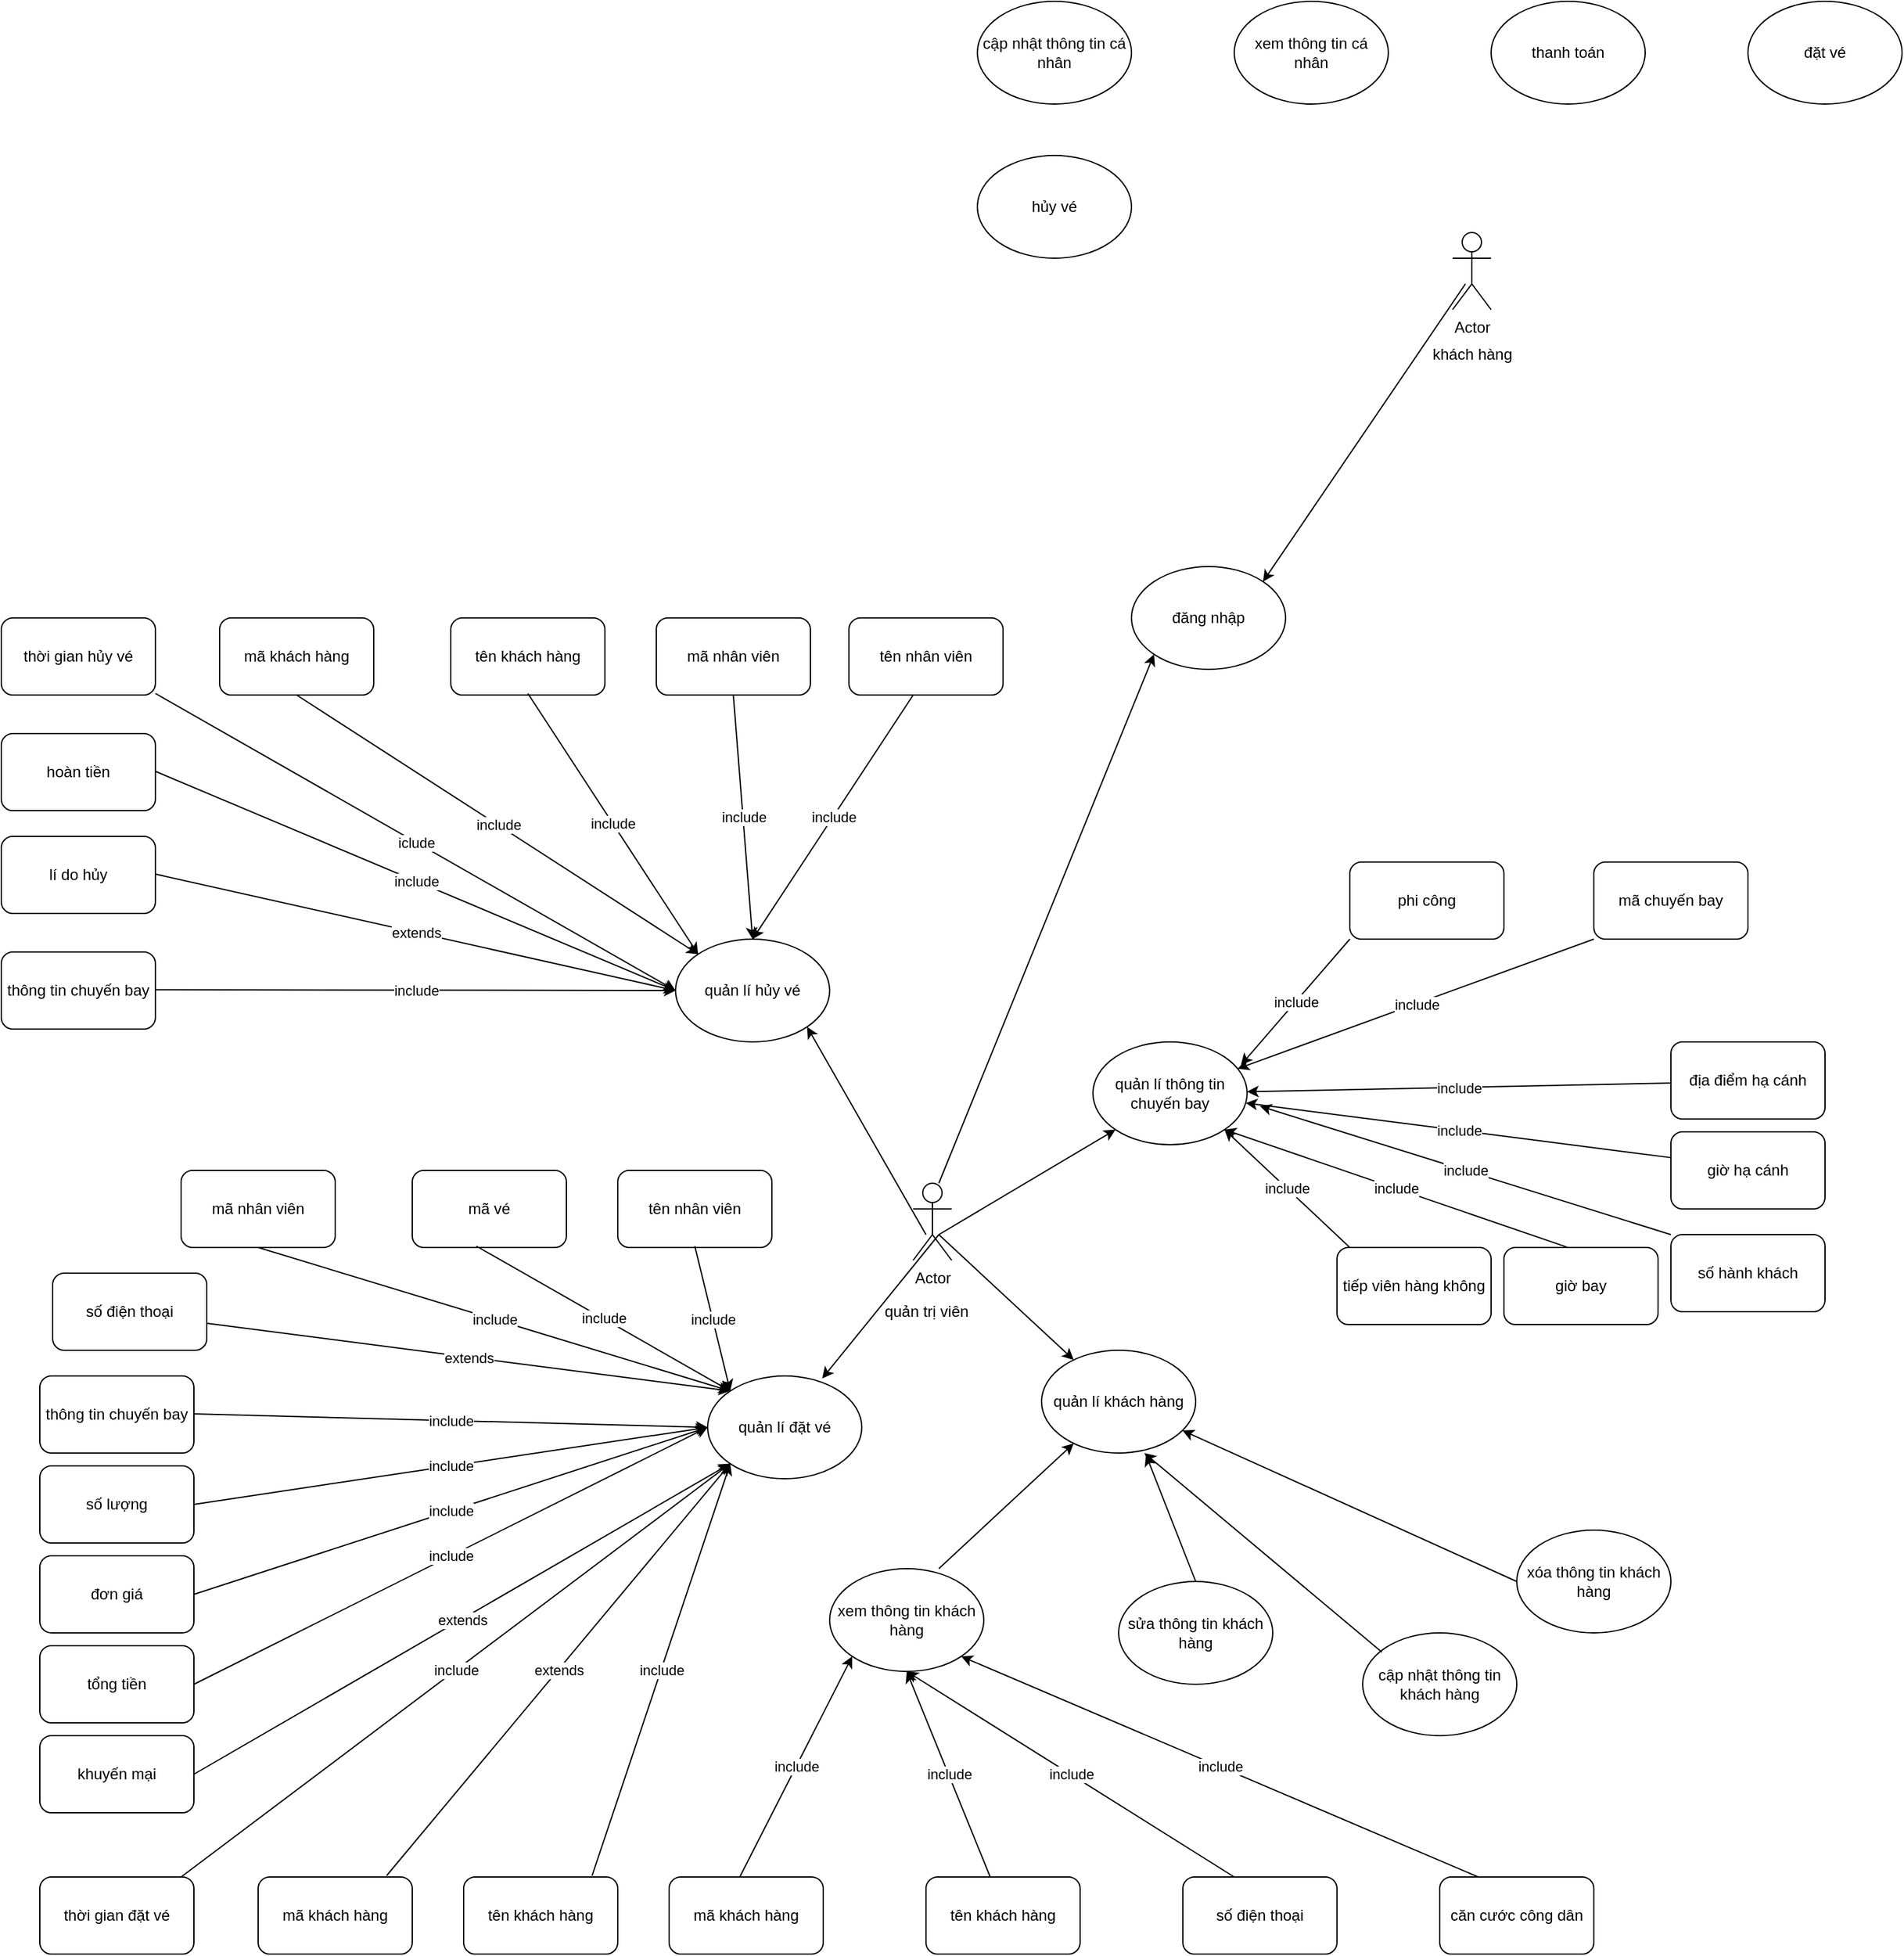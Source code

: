 <mxfile>
    <diagram id="OviwAwJIlWLO5kreHt0O" name="Page-1">
        <mxGraphModel dx="2092" dy="1663" grid="1" gridSize="10" guides="1" tooltips="1" connect="1" arrows="1" fold="1" page="1" pageScale="1" pageWidth="850" pageHeight="1100" math="0" shadow="0">
            <root>
                <mxCell id="0"/>
                <mxCell id="1" parent="0"/>
                <mxCell id="2" value="Actor" style="shape=umlActor;verticalLabelPosition=bottom;verticalAlign=top;html=1;outlineConnect=0;" parent="1" vertex="1">
                    <mxGeometry x="110" y="160" width="30" height="60" as="geometry"/>
                </mxCell>
                <mxCell id="3" value="quản trị viên" style="text;html=1;align=center;verticalAlign=middle;resizable=0;points=[];autosize=1;strokeColor=none;fillColor=none;" parent="1" vertex="1">
                    <mxGeometry x="75" y="245" width="90" height="30" as="geometry"/>
                </mxCell>
                <mxCell id="4" value="quản lí khách hàng" style="ellipse;whiteSpace=wrap;html=1;" parent="1" vertex="1">
                    <mxGeometry x="210" y="290" width="120" height="80" as="geometry"/>
                </mxCell>
                <mxCell id="5" value="quản lí thông tin chuyến bay" style="ellipse;whiteSpace=wrap;html=1;" parent="1" vertex="1">
                    <mxGeometry x="250" y="50" width="120" height="80" as="geometry"/>
                </mxCell>
                <mxCell id="6" value="quản lí đặt vé" style="ellipse;whiteSpace=wrap;html=1;" parent="1" vertex="1">
                    <mxGeometry x="-50" y="310" width="120" height="80" as="geometry"/>
                </mxCell>
                <mxCell id="7" value="" style="endArrow=classic;html=1;entryX=0.743;entryY=0.025;entryDx=0;entryDy=0;entryPerimeter=0;" parent="1" target="6" edge="1">
                    <mxGeometry width="50" height="50" relative="1" as="geometry">
                        <mxPoint x="130" y="200" as="sourcePoint"/>
                        <mxPoint x="180" y="150" as="targetPoint"/>
                    </mxGeometry>
                </mxCell>
                <mxCell id="8" value="" style="endArrow=classic;html=1;" parent="1" target="4" edge="1">
                    <mxGeometry width="50" height="50" relative="1" as="geometry">
                        <mxPoint x="130" y="200" as="sourcePoint"/>
                        <mxPoint x="180" y="150" as="targetPoint"/>
                    </mxGeometry>
                </mxCell>
                <mxCell id="9" value="" style="endArrow=classic;html=1;entryX=0;entryY=1;entryDx=0;entryDy=0;" parent="1" target="5" edge="1">
                    <mxGeometry width="50" height="50" relative="1" as="geometry">
                        <mxPoint x="130" y="200" as="sourcePoint"/>
                        <mxPoint x="180" y="150" as="targetPoint"/>
                    </mxGeometry>
                </mxCell>
                <mxCell id="10" value="phi công" style="rounded=1;whiteSpace=wrap;html=1;" parent="1" vertex="1">
                    <mxGeometry x="450" y="-90" width="120" height="60" as="geometry"/>
                </mxCell>
                <mxCell id="11" value="giờ bay" style="rounded=1;whiteSpace=wrap;html=1;" parent="1" vertex="1">
                    <mxGeometry x="570" y="210" width="120" height="60" as="geometry"/>
                </mxCell>
                <mxCell id="12" value="số hành khách" style="rounded=1;whiteSpace=wrap;html=1;" parent="1" vertex="1">
                    <mxGeometry x="700" y="200" width="120" height="60" as="geometry"/>
                </mxCell>
                <mxCell id="13" value="giờ hạ cánh" style="rounded=1;whiteSpace=wrap;html=1;" parent="1" vertex="1">
                    <mxGeometry x="700" y="120" width="120" height="60" as="geometry"/>
                </mxCell>
                <mxCell id="14" value="tiếp viên hàng không" style="rounded=1;whiteSpace=wrap;html=1;" parent="1" vertex="1">
                    <mxGeometry x="440" y="210" width="120" height="60" as="geometry"/>
                </mxCell>
                <mxCell id="15" value="mã chuyến bay" style="rounded=1;whiteSpace=wrap;html=1;fontStyle=0" parent="1" vertex="1">
                    <mxGeometry x="640" y="-90" width="120" height="60" as="geometry"/>
                </mxCell>
                <mxCell id="16" value="địa điểm hạ cánh" style="rounded=1;whiteSpace=wrap;html=1;" parent="1" vertex="1">
                    <mxGeometry x="700" y="50" width="120" height="60" as="geometry"/>
                </mxCell>
                <mxCell id="18" value="" style="endArrow=classic;html=1;entryX=0.96;entryY=0.225;entryDx=0;entryDy=0;entryPerimeter=0;exitX=0;exitY=1;exitDx=0;exitDy=0;" parent="1" source="10" target="5" edge="1">
                    <mxGeometry relative="1" as="geometry">
                        <mxPoint x="425" y="29" as="sourcePoint"/>
                        <mxPoint x="525" y="29" as="targetPoint"/>
                    </mxGeometry>
                </mxCell>
                <mxCell id="19" value="include" style="edgeLabel;resizable=0;html=1;align=center;verticalAlign=middle;" parent="18" connectable="0" vertex="1">
                    <mxGeometry relative="1" as="geometry"/>
                </mxCell>
                <mxCell id="20" value="" style="endArrow=classic;html=1;exitX=0;exitY=1;exitDx=0;exitDy=0;" parent="1" target="5" edge="1">
                    <mxGeometry relative="1" as="geometry">
                        <mxPoint x="640" y="-30" as="sourcePoint"/>
                        <mxPoint x="575.2" y="48" as="targetPoint"/>
                    </mxGeometry>
                </mxCell>
                <mxCell id="21" value="include" style="edgeLabel;resizable=0;html=1;align=center;verticalAlign=middle;" parent="20" connectable="0" vertex="1">
                    <mxGeometry relative="1" as="geometry"/>
                </mxCell>
                <mxCell id="22" value="" style="endArrow=classic;html=1;exitX=0;exitY=1;exitDx=0;exitDy=0;" parent="1" target="5" edge="1">
                    <mxGeometry relative="1" as="geometry">
                        <mxPoint x="700" y="82" as="sourcePoint"/>
                        <mxPoint x="635.2" y="160" as="targetPoint"/>
                    </mxGeometry>
                </mxCell>
                <mxCell id="23" value="include" style="edgeLabel;resizable=0;html=1;align=center;verticalAlign=middle;" parent="22" connectable="0" vertex="1">
                    <mxGeometry relative="1" as="geometry"/>
                </mxCell>
                <mxCell id="24" value="" style="endArrow=classic;html=1;entryX=1;entryY=1;entryDx=0;entryDy=0;exitX=0;exitY=1;exitDx=0;exitDy=0;" parent="1" target="5" edge="1">
                    <mxGeometry relative="1" as="geometry">
                        <mxPoint x="450" y="210" as="sourcePoint"/>
                        <mxPoint x="385.2" y="288" as="targetPoint"/>
                    </mxGeometry>
                </mxCell>
                <mxCell id="25" value="include" style="edgeLabel;resizable=0;html=1;align=center;verticalAlign=middle;" parent="24" connectable="0" vertex="1">
                    <mxGeometry relative="1" as="geometry"/>
                </mxCell>
                <mxCell id="26" value="" style="endArrow=classic;html=1;exitX=0;exitY=1;exitDx=0;exitDy=0;" parent="1" target="5" edge="1">
                    <mxGeometry relative="1" as="geometry">
                        <mxPoint x="700.07" y="140.06" as="sourcePoint"/>
                        <mxPoint x="389.999" y="130.004" as="targetPoint"/>
                    </mxGeometry>
                </mxCell>
                <mxCell id="27" value="include" style="edgeLabel;resizable=0;html=1;align=center;verticalAlign=middle;" parent="26" connectable="0" vertex="1">
                    <mxGeometry relative="1" as="geometry"/>
                </mxCell>
                <mxCell id="28" value="" style="endArrow=classic;html=1;exitX=0;exitY=1;exitDx=0;exitDy=0;" parent="1" edge="1">
                    <mxGeometry relative="1" as="geometry">
                        <mxPoint x="700" y="200" as="sourcePoint"/>
                        <mxPoint x="380" y="100" as="targetPoint"/>
                    </mxGeometry>
                </mxCell>
                <mxCell id="29" value="include" style="edgeLabel;resizable=0;html=1;align=center;verticalAlign=middle;" parent="28" connectable="0" vertex="1">
                    <mxGeometry relative="1" as="geometry"/>
                </mxCell>
                <mxCell id="30" value="" style="endArrow=classic;html=1;exitX=0;exitY=1;exitDx=0;exitDy=0;entryX=1;entryY=1;entryDx=0;entryDy=0;" parent="1" target="5" edge="1">
                    <mxGeometry relative="1" as="geometry">
                        <mxPoint x="620.07" y="210.06" as="sourcePoint"/>
                        <mxPoint x="309.999" y="200.004" as="targetPoint"/>
                    </mxGeometry>
                </mxCell>
                <mxCell id="31" value="include" style="edgeLabel;resizable=0;html=1;align=center;verticalAlign=middle;" parent="30" connectable="0" vertex="1">
                    <mxGeometry relative="1" as="geometry"/>
                </mxCell>
                <mxCell id="32" value="căn cước công dân" style="rounded=1;whiteSpace=wrap;html=1;" parent="1" vertex="1">
                    <mxGeometry x="520" y="700" width="120" height="60" as="geometry"/>
                </mxCell>
                <mxCell id="33" value="số điện thoại" style="rounded=1;whiteSpace=wrap;html=1;" parent="1" vertex="1">
                    <mxGeometry x="320" y="700" width="120" height="60" as="geometry"/>
                </mxCell>
                <mxCell id="34" value="tên khách hàng" style="rounded=1;whiteSpace=wrap;html=1;" parent="1" vertex="1">
                    <mxGeometry x="120" y="700" width="120" height="60" as="geometry"/>
                </mxCell>
                <mxCell id="35" value="mã khách hàng" style="rounded=1;whiteSpace=wrap;html=1;" parent="1" vertex="1">
                    <mxGeometry x="-80" y="700" width="120" height="60" as="geometry"/>
                </mxCell>
                <mxCell id="36" value="xem thông tin khách hàng" style="ellipse;whiteSpace=wrap;html=1;" parent="1" vertex="1">
                    <mxGeometry x="45" y="460" width="120" height="80" as="geometry"/>
                </mxCell>
                <mxCell id="37" value="cập nhật thông tin khách hàng" style="ellipse;whiteSpace=wrap;html=1;" parent="1" vertex="1">
                    <mxGeometry x="460" y="510" width="120" height="80" as="geometry"/>
                </mxCell>
                <mxCell id="38" value="xóa thông tin khách hàng" style="ellipse;whiteSpace=wrap;html=1;" parent="1" vertex="1">
                    <mxGeometry x="580" y="430" width="120" height="80" as="geometry"/>
                </mxCell>
                <mxCell id="39" value="sửa thông tin khách hàng" style="ellipse;whiteSpace=wrap;html=1;" parent="1" vertex="1">
                    <mxGeometry x="270" y="470" width="120" height="80" as="geometry"/>
                </mxCell>
                <mxCell id="40" value="" style="endArrow=classic;html=1;" parent="1" target="4" edge="1">
                    <mxGeometry width="50" height="50" relative="1" as="geometry">
                        <mxPoint x="580" y="470" as="sourcePoint"/>
                        <mxPoint x="630" y="420" as="targetPoint"/>
                    </mxGeometry>
                </mxCell>
                <mxCell id="41" value="" style="endArrow=classic;html=1;" parent="1" edge="1">
                    <mxGeometry width="50" height="50" relative="1" as="geometry">
                        <mxPoint x="475" y="525" as="sourcePoint"/>
                        <mxPoint x="290" y="370" as="targetPoint"/>
                    </mxGeometry>
                </mxCell>
                <mxCell id="42" value="" style="endArrow=classic;html=1;entryX=0.677;entryY=1.015;entryDx=0;entryDy=0;entryPerimeter=0;exitX=0.5;exitY=0;exitDx=0;exitDy=0;" parent="1" source="39" target="4" edge="1">
                    <mxGeometry width="50" height="50" relative="1" as="geometry">
                        <mxPoint x="390" y="470" as="sourcePoint"/>
                        <mxPoint x="440" y="420" as="targetPoint"/>
                    </mxGeometry>
                </mxCell>
                <mxCell id="43" value="" style="endArrow=classic;html=1;" parent="1" target="4" edge="1">
                    <mxGeometry width="50" height="50" relative="1" as="geometry">
                        <mxPoint x="130" y="460" as="sourcePoint"/>
                        <mxPoint x="180" y="410" as="targetPoint"/>
                    </mxGeometry>
                </mxCell>
                <mxCell id="48" value="" style="endArrow=classic;html=1;entryX=1;entryY=1;entryDx=0;entryDy=0;" parent="1" target="36" edge="1">
                    <mxGeometry relative="1" as="geometry">
                        <mxPoint x="550" y="700" as="sourcePoint"/>
                        <mxPoint x="650" y="700" as="targetPoint"/>
                    </mxGeometry>
                </mxCell>
                <mxCell id="49" value="include" style="edgeLabel;resizable=0;html=1;align=center;verticalAlign=middle;" parent="48" connectable="0" vertex="1">
                    <mxGeometry relative="1" as="geometry"/>
                </mxCell>
                <mxCell id="50" value="" style="endArrow=classic;html=1;entryX=0.5;entryY=1;entryDx=0;entryDy=0;" parent="1" target="36" edge="1">
                    <mxGeometry relative="1" as="geometry">
                        <mxPoint x="360" y="700" as="sourcePoint"/>
                        <mxPoint x="460" y="700" as="targetPoint"/>
                    </mxGeometry>
                </mxCell>
                <mxCell id="51" value="include" style="edgeLabel;resizable=0;html=1;align=center;verticalAlign=middle;" parent="50" connectable="0" vertex="1">
                    <mxGeometry relative="1" as="geometry"/>
                </mxCell>
                <mxCell id="52" value="" style="endArrow=classic;html=1;entryX=0.5;entryY=1;entryDx=0;entryDy=0;" parent="1" target="36" edge="1">
                    <mxGeometry relative="1" as="geometry">
                        <mxPoint x="170" y="700" as="sourcePoint"/>
                        <mxPoint x="270" y="700" as="targetPoint"/>
                    </mxGeometry>
                </mxCell>
                <mxCell id="53" value="include" style="edgeLabel;resizable=0;html=1;align=center;verticalAlign=middle;" parent="52" connectable="0" vertex="1">
                    <mxGeometry relative="1" as="geometry"/>
                </mxCell>
                <mxCell id="54" value="" style="endArrow=classic;html=1;entryX=0;entryY=1;entryDx=0;entryDy=0;" parent="1" target="36" edge="1">
                    <mxGeometry relative="1" as="geometry">
                        <mxPoint x="-25" y="700" as="sourcePoint"/>
                        <mxPoint x="75" y="700" as="targetPoint"/>
                    </mxGeometry>
                </mxCell>
                <mxCell id="55" value="include" style="edgeLabel;resizable=0;html=1;align=center;verticalAlign=middle;" parent="54" connectable="0" vertex="1">
                    <mxGeometry relative="1" as="geometry"/>
                </mxCell>
                <mxCell id="56" value="mã khách hàng" style="rounded=1;whiteSpace=wrap;html=1;" parent="1" vertex="1">
                    <mxGeometry x="-400" y="700" width="120" height="60" as="geometry"/>
                </mxCell>
                <mxCell id="57" value="mã nhân viên" style="rounded=1;whiteSpace=wrap;html=1;" parent="1" vertex="1">
                    <mxGeometry x="-460" y="150" width="120" height="60" as="geometry"/>
                </mxCell>
                <mxCell id="58" value="số lượng" style="rounded=1;whiteSpace=wrap;html=1;" parent="1" vertex="1">
                    <mxGeometry x="-570" y="380" width="120" height="60" as="geometry"/>
                </mxCell>
                <mxCell id="59" value="khuyến mại" style="rounded=1;whiteSpace=wrap;html=1;" parent="1" vertex="1">
                    <mxGeometry x="-570" y="590" width="120" height="60" as="geometry"/>
                </mxCell>
                <mxCell id="60" value="tên nhân viên" style="rounded=1;whiteSpace=wrap;html=1;" parent="1" vertex="1">
                    <mxGeometry x="-120" y="150" width="120" height="60" as="geometry"/>
                </mxCell>
                <mxCell id="61" value="tổng tiền" style="rounded=1;whiteSpace=wrap;html=1;" parent="1" vertex="1">
                    <mxGeometry x="-570" y="520" width="120" height="60" as="geometry"/>
                </mxCell>
                <mxCell id="62" value="thông tin chuyến bay" style="rounded=1;whiteSpace=wrap;html=1;" parent="1" vertex="1">
                    <mxGeometry x="-570" y="310" width="120" height="60" as="geometry"/>
                </mxCell>
                <mxCell id="63" value="mã vé" style="rounded=1;whiteSpace=wrap;html=1;" parent="1" vertex="1">
                    <mxGeometry x="-280" y="150" width="120" height="60" as="geometry"/>
                </mxCell>
                <mxCell id="64" value="đơn giá" style="rounded=1;whiteSpace=wrap;html=1;" parent="1" vertex="1">
                    <mxGeometry x="-570" y="450" width="120" height="60" as="geometry"/>
                </mxCell>
                <mxCell id="65" value="tên khách hàng" style="rounded=1;whiteSpace=wrap;html=1;" parent="1" vertex="1">
                    <mxGeometry x="-240" y="700" width="120" height="60" as="geometry"/>
                </mxCell>
                <mxCell id="66" value="số điện thoại" style="rounded=1;whiteSpace=wrap;html=1;" parent="1" vertex="1">
                    <mxGeometry x="-560" y="230" width="120" height="60" as="geometry"/>
                </mxCell>
                <mxCell id="67" value="" style="endArrow=classic;html=1;entryX=0;entryY=0.5;entryDx=0;entryDy=0;" parent="1" target="6" edge="1">
                    <mxGeometry relative="1" as="geometry">
                        <mxPoint x="-450" y="339.5" as="sourcePoint"/>
                        <mxPoint x="-350" y="339.5" as="targetPoint"/>
                    </mxGeometry>
                </mxCell>
                <mxCell id="68" value="include" style="edgeLabel;resizable=0;html=1;align=center;verticalAlign=middle;" parent="67" connectable="0" vertex="1">
                    <mxGeometry relative="1" as="geometry"/>
                </mxCell>
                <mxCell id="69" value="" style="endArrow=classic;html=1;entryX=0;entryY=0;entryDx=0;entryDy=0;" parent="1" target="6" edge="1">
                    <mxGeometry relative="1" as="geometry">
                        <mxPoint x="-440" y="269" as="sourcePoint"/>
                        <mxPoint x="-340" y="269" as="targetPoint"/>
                    </mxGeometry>
                </mxCell>
                <mxCell id="70" value="extends" style="edgeLabel;resizable=0;html=1;align=center;verticalAlign=middle;" parent="69" connectable="0" vertex="1">
                    <mxGeometry relative="1" as="geometry"/>
                </mxCell>
                <mxCell id="71" value="" style="endArrow=classic;html=1;entryX=0;entryY=0;entryDx=0;entryDy=0;" parent="1" target="6" edge="1">
                    <mxGeometry relative="1" as="geometry">
                        <mxPoint x="-400" y="210" as="sourcePoint"/>
                        <mxPoint x="-300" y="210" as="targetPoint"/>
                    </mxGeometry>
                </mxCell>
                <mxCell id="72" value="include" style="edgeLabel;resizable=0;html=1;align=center;verticalAlign=middle;" parent="71" connectable="0" vertex="1">
                    <mxGeometry relative="1" as="geometry"/>
                </mxCell>
                <mxCell id="73" value="" style="endArrow=classic;html=1;entryX=0;entryY=0;entryDx=0;entryDy=0;" parent="1" target="6" edge="1">
                    <mxGeometry relative="1" as="geometry">
                        <mxPoint x="-230" y="209" as="sourcePoint"/>
                        <mxPoint x="-130" y="209" as="targetPoint"/>
                    </mxGeometry>
                </mxCell>
                <mxCell id="74" value="include" style="edgeLabel;resizable=0;html=1;align=center;verticalAlign=middle;" parent="73" connectable="0" vertex="1">
                    <mxGeometry relative="1" as="geometry"/>
                </mxCell>
                <mxCell id="75" value="" style="endArrow=classic;html=1;entryX=0;entryY=0;entryDx=0;entryDy=0;" parent="1" target="6" edge="1">
                    <mxGeometry relative="1" as="geometry">
                        <mxPoint x="-60" y="209" as="sourcePoint"/>
                        <mxPoint x="40" y="209" as="targetPoint"/>
                    </mxGeometry>
                </mxCell>
                <mxCell id="76" value="include" style="edgeLabel;resizable=0;html=1;align=center;verticalAlign=middle;" parent="75" connectable="0" vertex="1">
                    <mxGeometry relative="1" as="geometry"/>
                </mxCell>
                <mxCell id="77" value="" style="endArrow=classic;html=1;entryX=0;entryY=1;entryDx=0;entryDy=0;" parent="1" target="6" edge="1">
                    <mxGeometry relative="1" as="geometry">
                        <mxPoint x="-140" y="699" as="sourcePoint"/>
                        <mxPoint x="-40" y="699" as="targetPoint"/>
                    </mxGeometry>
                </mxCell>
                <mxCell id="78" value="include" style="edgeLabel;resizable=0;html=1;align=center;verticalAlign=middle;" parent="77" connectable="0" vertex="1">
                    <mxGeometry relative="1" as="geometry"/>
                </mxCell>
                <mxCell id="79" value="" style="endArrow=classic;html=1;entryX=0;entryY=1;entryDx=0;entryDy=0;" parent="1" target="6" edge="1">
                    <mxGeometry relative="1" as="geometry">
                        <mxPoint x="-300" y="699" as="sourcePoint"/>
                        <mxPoint x="-200" y="699" as="targetPoint"/>
                    </mxGeometry>
                </mxCell>
                <mxCell id="80" value="extends" style="edgeLabel;resizable=0;html=1;align=center;verticalAlign=middle;" parent="79" connectable="0" vertex="1">
                    <mxGeometry relative="1" as="geometry"/>
                </mxCell>
                <mxCell id="81" value="" style="endArrow=classic;html=1;entryX=0;entryY=1;entryDx=0;entryDy=0;exitX=1;exitY=0.5;exitDx=0;exitDy=0;" parent="1" source="59" target="6" edge="1">
                    <mxGeometry relative="1" as="geometry">
                        <mxPoint x="-450" y="700" as="sourcePoint"/>
                        <mxPoint x="-350" y="700" as="targetPoint"/>
                    </mxGeometry>
                </mxCell>
                <mxCell id="82" value="extends" style="edgeLabel;resizable=0;html=1;align=center;verticalAlign=middle;" parent="81" connectable="0" vertex="1">
                    <mxGeometry relative="1" as="geometry"/>
                </mxCell>
                <mxCell id="83" value="" style="endArrow=classic;html=1;entryX=0;entryY=0.5;entryDx=0;entryDy=0;exitX=1;exitY=0.5;exitDx=0;exitDy=0;" parent="1" source="61" target="6" edge="1">
                    <mxGeometry relative="1" as="geometry">
                        <mxPoint x="-450" y="619.5" as="sourcePoint"/>
                        <mxPoint x="-350" y="619.5" as="targetPoint"/>
                    </mxGeometry>
                </mxCell>
                <mxCell id="84" value="include" style="edgeLabel;resizable=0;html=1;align=center;verticalAlign=middle;" parent="83" connectable="0" vertex="1">
                    <mxGeometry relative="1" as="geometry"/>
                </mxCell>
                <mxCell id="85" value="" style="endArrow=classic;html=1;entryX=0;entryY=0.5;entryDx=0;entryDy=0;exitX=1;exitY=0.5;exitDx=0;exitDy=0;" parent="1" source="58" target="6" edge="1">
                    <mxGeometry relative="1" as="geometry">
                        <mxPoint x="-450" y="439.5" as="sourcePoint"/>
                        <mxPoint x="-350" y="439.5" as="targetPoint"/>
                    </mxGeometry>
                </mxCell>
                <mxCell id="86" value="include" style="edgeLabel;resizable=0;html=1;align=center;verticalAlign=middle;" parent="85" connectable="0" vertex="1">
                    <mxGeometry relative="1" as="geometry"/>
                </mxCell>
                <mxCell id="87" value="" style="endArrow=classic;html=1;entryX=0;entryY=0.5;entryDx=0;entryDy=0;exitX=1;exitY=0.5;exitDx=0;exitDy=0;" parent="1" source="64" target="6" edge="1">
                    <mxGeometry relative="1" as="geometry">
                        <mxPoint x="-450" y="529.5" as="sourcePoint"/>
                        <mxPoint x="-350" y="529.5" as="targetPoint"/>
                    </mxGeometry>
                </mxCell>
                <mxCell id="88" value="include" style="edgeLabel;resizable=0;html=1;align=center;verticalAlign=middle;" parent="87" connectable="0" vertex="1">
                    <mxGeometry relative="1" as="geometry"/>
                </mxCell>
                <mxCell id="90" value="quản lí hủy vé" style="ellipse;whiteSpace=wrap;html=1;" parent="1" vertex="1">
                    <mxGeometry x="-75" y="-30" width="120" height="80" as="geometry"/>
                </mxCell>
                <mxCell id="91" value="" style="endArrow=classic;html=1;entryX=1;entryY=1;entryDx=0;entryDy=0;" parent="1" target="90" edge="1">
                    <mxGeometry width="50" height="50" relative="1" as="geometry">
                        <mxPoint x="120" y="200" as="sourcePoint"/>
                        <mxPoint x="170" y="150" as="targetPoint"/>
                    </mxGeometry>
                </mxCell>
                <mxCell id="93" value="thời gian đặt vé" style="rounded=1;whiteSpace=wrap;html=1;" parent="1" vertex="1">
                    <mxGeometry x="-570" y="700" width="120" height="60" as="geometry"/>
                </mxCell>
                <mxCell id="94" value="" style="endArrow=classic;html=1;entryX=0;entryY=1;entryDx=0;entryDy=0;" parent="1" target="6" edge="1">
                    <mxGeometry relative="1" as="geometry">
                        <mxPoint x="-460" y="700" as="sourcePoint"/>
                        <mxPoint x="-360" y="700" as="targetPoint"/>
                    </mxGeometry>
                </mxCell>
                <mxCell id="95" value="include" style="edgeLabel;resizable=0;html=1;align=center;verticalAlign=middle;" parent="94" connectable="0" vertex="1">
                    <mxGeometry relative="1" as="geometry"/>
                </mxCell>
                <mxCell id="97" value="mã khách hàng" style="rounded=1;whiteSpace=wrap;html=1;" parent="1" vertex="1">
                    <mxGeometry x="-430" y="-280" width="120" height="60" as="geometry"/>
                </mxCell>
                <mxCell id="98" value="thông tin chuyến bay" style="rounded=1;whiteSpace=wrap;html=1;" parent="1" vertex="1">
                    <mxGeometry x="-600" y="-20" width="120" height="60" as="geometry"/>
                </mxCell>
                <mxCell id="99" value="mã nhân viên" style="rounded=1;whiteSpace=wrap;html=1;" parent="1" vertex="1">
                    <mxGeometry x="-90" y="-280" width="120" height="60" as="geometry"/>
                </mxCell>
                <mxCell id="100" value="tên nhân viên" style="rounded=1;whiteSpace=wrap;html=1;" parent="1" vertex="1">
                    <mxGeometry x="60" y="-280" width="120" height="60" as="geometry"/>
                </mxCell>
                <mxCell id="101" value="tên khách hàng" style="rounded=1;whiteSpace=wrap;html=1;" parent="1" vertex="1">
                    <mxGeometry x="-250" y="-280" width="120" height="60" as="geometry"/>
                </mxCell>
                <mxCell id="102" value="hoàn tiền" style="rounded=1;whiteSpace=wrap;html=1;" parent="1" vertex="1">
                    <mxGeometry x="-600" y="-190" width="120" height="60" as="geometry"/>
                </mxCell>
                <mxCell id="103" value="thời gian hủy vé" style="rounded=1;whiteSpace=wrap;html=1;" parent="1" vertex="1">
                    <mxGeometry x="-600" y="-280" width="120" height="60" as="geometry"/>
                </mxCell>
                <mxCell id="104" value="lí do hủy" style="rounded=1;whiteSpace=wrap;html=1;" parent="1" vertex="1">
                    <mxGeometry x="-600" y="-110" width="120" height="60" as="geometry"/>
                </mxCell>
                <mxCell id="106" value="" style="endArrow=classic;html=1;entryX=0.5;entryY=0;entryDx=0;entryDy=0;" parent="1" target="90" edge="1">
                    <mxGeometry relative="1" as="geometry">
                        <mxPoint x="110" y="-220" as="sourcePoint"/>
                        <mxPoint x="210" y="-220" as="targetPoint"/>
                    </mxGeometry>
                </mxCell>
                <mxCell id="107" value="include" style="edgeLabel;resizable=0;html=1;align=center;verticalAlign=middle;" parent="106" connectable="0" vertex="1">
                    <mxGeometry relative="1" as="geometry"/>
                </mxCell>
                <mxCell id="108" value="" style="endArrow=classic;html=1;entryX=0.5;entryY=0;entryDx=0;entryDy=0;" parent="1" target="90" edge="1">
                    <mxGeometry relative="1" as="geometry">
                        <mxPoint x="-30" y="-220" as="sourcePoint"/>
                        <mxPoint x="70" y="-220" as="targetPoint"/>
                    </mxGeometry>
                </mxCell>
                <mxCell id="109" value="include" style="edgeLabel;resizable=0;html=1;align=center;verticalAlign=middle;" parent="108" connectable="0" vertex="1">
                    <mxGeometry relative="1" as="geometry"/>
                </mxCell>
                <mxCell id="110" value="" style="endArrow=classic;html=1;entryX=0;entryY=0;entryDx=0;entryDy=0;" parent="1" target="90" edge="1">
                    <mxGeometry relative="1" as="geometry">
                        <mxPoint x="-190" y="-221.25" as="sourcePoint"/>
                        <mxPoint x="-60" y="-40" as="targetPoint"/>
                    </mxGeometry>
                </mxCell>
                <mxCell id="111" value="include" style="edgeLabel;resizable=0;html=1;align=center;verticalAlign=middle;" parent="110" connectable="0" vertex="1">
                    <mxGeometry relative="1" as="geometry"/>
                </mxCell>
                <mxCell id="112" value="" style="endArrow=classic;html=1;entryX=0;entryY=0;entryDx=0;entryDy=0;" parent="1" target="90" edge="1">
                    <mxGeometry relative="1" as="geometry">
                        <mxPoint x="-370" y="-220" as="sourcePoint"/>
                        <mxPoint x="-270" y="-220" as="targetPoint"/>
                    </mxGeometry>
                </mxCell>
                <mxCell id="113" value="include" style="edgeLabel;resizable=0;html=1;align=center;verticalAlign=middle;" parent="112" connectable="0" vertex="1">
                    <mxGeometry relative="1" as="geometry"/>
                </mxCell>
                <mxCell id="114" value="" style="endArrow=classic;html=1;entryX=0;entryY=0.5;entryDx=0;entryDy=0;" parent="1" target="90" edge="1">
                    <mxGeometry relative="1" as="geometry">
                        <mxPoint x="-480" y="9.38" as="sourcePoint"/>
                        <mxPoint x="-380" y="9.38" as="targetPoint"/>
                    </mxGeometry>
                </mxCell>
                <mxCell id="115" value="include" style="edgeLabel;resizable=0;html=1;align=center;verticalAlign=middle;" parent="114" connectable="0" vertex="1">
                    <mxGeometry relative="1" as="geometry"/>
                </mxCell>
                <mxCell id="116" value="" style="endArrow=classic;html=1;entryX=0;entryY=0.5;entryDx=0;entryDy=0;" parent="1" target="90" edge="1">
                    <mxGeometry relative="1" as="geometry">
                        <mxPoint x="-480" y="-80.62" as="sourcePoint"/>
                        <mxPoint x="-380" y="-80.62" as="targetPoint"/>
                    </mxGeometry>
                </mxCell>
                <mxCell id="117" value="extends" style="edgeLabel;resizable=0;html=1;align=center;verticalAlign=middle;" parent="116" connectable="0" vertex="1">
                    <mxGeometry relative="1" as="geometry"/>
                </mxCell>
                <mxCell id="118" value="" style="endArrow=classic;html=1;entryX=0;entryY=0.5;entryDx=0;entryDy=0;" parent="1" target="90" edge="1">
                    <mxGeometry relative="1" as="geometry">
                        <mxPoint x="-480" y="-160.62" as="sourcePoint"/>
                        <mxPoint x="-380" y="-160.62" as="targetPoint"/>
                    </mxGeometry>
                </mxCell>
                <mxCell id="119" value="include" style="edgeLabel;resizable=0;html=1;align=center;verticalAlign=middle;" parent="118" connectable="0" vertex="1">
                    <mxGeometry relative="1" as="geometry"/>
                </mxCell>
                <mxCell id="120" value="" style="endArrow=classic;html=1;entryX=0;entryY=0.5;entryDx=0;entryDy=0;" parent="1" target="90" edge="1">
                    <mxGeometry relative="1" as="geometry">
                        <mxPoint x="-480" y="-221.25" as="sourcePoint"/>
                        <mxPoint x="-380" y="-221.25" as="targetPoint"/>
                    </mxGeometry>
                </mxCell>
                <mxCell id="121" value="iclude" style="edgeLabel;resizable=0;html=1;align=center;verticalAlign=middle;" parent="120" connectable="0" vertex="1">
                    <mxGeometry relative="1" as="geometry"/>
                </mxCell>
                <mxCell id="122" value="Actor" style="shape=umlActor;verticalLabelPosition=bottom;verticalAlign=top;html=1;outlineConnect=0;" vertex="1" parent="1">
                    <mxGeometry x="530" y="-580" width="30" height="60" as="geometry"/>
                </mxCell>
                <mxCell id="123" value="khách hàng" style="text;html=1;align=center;verticalAlign=middle;resizable=0;points=[];autosize=1;strokeColor=none;fillColor=none;" vertex="1" parent="1">
                    <mxGeometry x="500" y="-500" width="90" height="30" as="geometry"/>
                </mxCell>
                <mxCell id="124" value="thanh toán" style="ellipse;whiteSpace=wrap;html=1;" vertex="1" parent="1">
                    <mxGeometry x="560" y="-760" width="120" height="80" as="geometry"/>
                </mxCell>
                <mxCell id="125" value="cập nhật thông tin cá nhân" style="ellipse;whiteSpace=wrap;html=1;" vertex="1" parent="1">
                    <mxGeometry x="160" y="-760" width="120" height="80" as="geometry"/>
                </mxCell>
                <mxCell id="126" value="xem thông tin cá nhân" style="ellipse;whiteSpace=wrap;html=1;" vertex="1" parent="1">
                    <mxGeometry x="360" y="-760" width="120" height="80" as="geometry"/>
                </mxCell>
                <mxCell id="127" value="hủy vé" style="ellipse;whiteSpace=wrap;html=1;" vertex="1" parent="1">
                    <mxGeometry x="160" y="-640" width="120" height="80" as="geometry"/>
                </mxCell>
                <mxCell id="128" value="đặt vé" style="ellipse;whiteSpace=wrap;html=1;" vertex="1" parent="1">
                    <mxGeometry x="760" y="-760" width="120" height="80" as="geometry"/>
                </mxCell>
                <mxCell id="129" value="đăng nhập" style="ellipse;whiteSpace=wrap;html=1;" vertex="1" parent="1">
                    <mxGeometry x="280" y="-320" width="120" height="80" as="geometry"/>
                </mxCell>
                <mxCell id="130" value="" style="endArrow=classic;html=1;entryX=0;entryY=1;entryDx=0;entryDy=0;" edge="1" parent="1" target="129">
                    <mxGeometry width="50" height="50" relative="1" as="geometry">
                        <mxPoint x="130" y="160" as="sourcePoint"/>
                        <mxPoint x="180" y="110" as="targetPoint"/>
                    </mxGeometry>
                </mxCell>
                <mxCell id="131" value="" style="endArrow=classic;html=1;entryX=1;entryY=0;entryDx=0;entryDy=0;" edge="1" parent="1" target="129">
                    <mxGeometry width="50" height="50" relative="1" as="geometry">
                        <mxPoint x="540" y="-540" as="sourcePoint"/>
                        <mxPoint x="590" y="-590" as="targetPoint"/>
                    </mxGeometry>
                </mxCell>
            </root>
        </mxGraphModel>
    </diagram>
</mxfile>